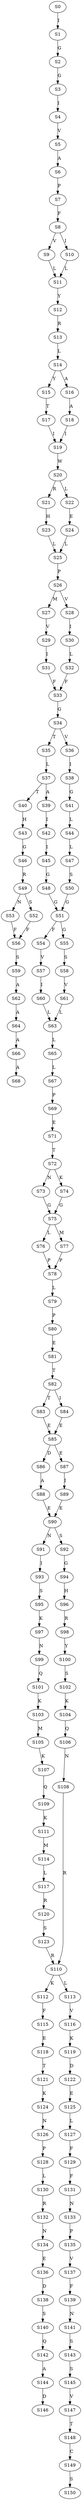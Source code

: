 strict digraph  {
	S0 -> S1 [ label = I ];
	S1 -> S2 [ label = G ];
	S2 -> S3 [ label = G ];
	S3 -> S4 [ label = I ];
	S4 -> S5 [ label = V ];
	S5 -> S6 [ label = A ];
	S6 -> S7 [ label = P ];
	S7 -> S8 [ label = F ];
	S8 -> S9 [ label = V ];
	S8 -> S10 [ label = I ];
	S9 -> S11 [ label = L ];
	S10 -> S11 [ label = L ];
	S11 -> S12 [ label = Y ];
	S12 -> S13 [ label = R ];
	S13 -> S14 [ label = L ];
	S14 -> S15 [ label = Y ];
	S14 -> S16 [ label = A ];
	S15 -> S17 [ label = T ];
	S16 -> S18 [ label = A ];
	S17 -> S19 [ label = I ];
	S18 -> S19 [ label = I ];
	S19 -> S20 [ label = W ];
	S20 -> S21 [ label = R ];
	S20 -> S22 [ label = L ];
	S21 -> S23 [ label = H ];
	S22 -> S24 [ label = E ];
	S23 -> S25 [ label = L ];
	S24 -> S25 [ label = L ];
	S25 -> S26 [ label = P ];
	S26 -> S27 [ label = M ];
	S26 -> S28 [ label = V ];
	S27 -> S29 [ label = V ];
	S28 -> S30 [ label = I ];
	S29 -> S31 [ label = I ];
	S30 -> S32 [ label = L ];
	S31 -> S33 [ label = F ];
	S32 -> S33 [ label = F ];
	S33 -> S34 [ label = G ];
	S34 -> S35 [ label = T ];
	S34 -> S36 [ label = V ];
	S35 -> S37 [ label = L ];
	S36 -> S38 [ label = I ];
	S37 -> S39 [ label = A ];
	S37 -> S40 [ label = T ];
	S38 -> S41 [ label = G ];
	S39 -> S42 [ label = I ];
	S40 -> S43 [ label = H ];
	S41 -> S44 [ label = L ];
	S42 -> S45 [ label = I ];
	S43 -> S46 [ label = G ];
	S44 -> S47 [ label = L ];
	S45 -> S48 [ label = G ];
	S46 -> S49 [ label = R ];
	S47 -> S50 [ label = S ];
	S48 -> S51 [ label = G ];
	S49 -> S52 [ label = S ];
	S49 -> S53 [ label = N ];
	S50 -> S51 [ label = G ];
	S51 -> S54 [ label = F ];
	S51 -> S55 [ label = G ];
	S52 -> S56 [ label = F ];
	S53 -> S56 [ label = F ];
	S54 -> S57 [ label = V ];
	S55 -> S58 [ label = S ];
	S56 -> S59 [ label = S ];
	S57 -> S60 [ label = I ];
	S58 -> S61 [ label = V ];
	S59 -> S62 [ label = A ];
	S60 -> S63 [ label = L ];
	S61 -> S63 [ label = L ];
	S62 -> S64 [ label = A ];
	S63 -> S65 [ label = L ];
	S64 -> S66 [ label = A ];
	S65 -> S67 [ label = L ];
	S66 -> S68 [ label = A ];
	S67 -> S69 [ label = P ];
	S69 -> S71 [ label = E ];
	S71 -> S72 [ label = T ];
	S72 -> S73 [ label = N ];
	S72 -> S74 [ label = K ];
	S73 -> S75 [ label = G ];
	S74 -> S75 [ label = G ];
	S75 -> S76 [ label = L ];
	S75 -> S77 [ label = M ];
	S76 -> S78 [ label = P ];
	S77 -> S78 [ label = P ];
	S78 -> S79 [ label = L ];
	S79 -> S80 [ label = P ];
	S80 -> S81 [ label = E ];
	S81 -> S82 [ label = T ];
	S82 -> S83 [ label = T ];
	S82 -> S84 [ label = I ];
	S83 -> S85 [ label = E ];
	S84 -> S85 [ label = E ];
	S85 -> S86 [ label = D ];
	S85 -> S87 [ label = E ];
	S86 -> S88 [ label = A ];
	S87 -> S89 [ label = I ];
	S88 -> S90 [ label = E ];
	S89 -> S90 [ label = E ];
	S90 -> S91 [ label = N ];
	S90 -> S92 [ label = S ];
	S91 -> S93 [ label = I ];
	S92 -> S94 [ label = G ];
	S93 -> S95 [ label = S ];
	S94 -> S96 [ label = H ];
	S95 -> S97 [ label = K ];
	S96 -> S98 [ label = R ];
	S97 -> S99 [ label = N ];
	S98 -> S100 [ label = Y ];
	S99 -> S101 [ label = Q ];
	S100 -> S102 [ label = S ];
	S101 -> S103 [ label = K ];
	S102 -> S104 [ label = K ];
	S103 -> S105 [ label = M ];
	S104 -> S106 [ label = Q ];
	S105 -> S107 [ label = K ];
	S106 -> S108 [ label = N ];
	S107 -> S109 [ label = Q ];
	S108 -> S110 [ label = R ];
	S109 -> S111 [ label = K ];
	S110 -> S112 [ label = K ];
	S110 -> S113 [ label = L ];
	S111 -> S114 [ label = M ];
	S112 -> S115 [ label = F ];
	S113 -> S116 [ label = V ];
	S114 -> S117 [ label = L ];
	S115 -> S118 [ label = E ];
	S116 -> S119 [ label = K ];
	S117 -> S120 [ label = R ];
	S118 -> S121 [ label = T ];
	S119 -> S122 [ label = D ];
	S120 -> S123 [ label = S ];
	S121 -> S124 [ label = K ];
	S122 -> S125 [ label = E ];
	S123 -> S110 [ label = R ];
	S124 -> S126 [ label = N ];
	S125 -> S127 [ label = L ];
	S126 -> S128 [ label = P ];
	S127 -> S129 [ label = F ];
	S128 -> S130 [ label = L ];
	S129 -> S131 [ label = F ];
	S130 -> S132 [ label = R ];
	S131 -> S133 [ label = N ];
	S132 -> S134 [ label = N ];
	S133 -> S135 [ label = P ];
	S134 -> S136 [ label = E ];
	S135 -> S137 [ label = V ];
	S136 -> S138 [ label = D ];
	S137 -> S139 [ label = F ];
	S138 -> S140 [ label = S ];
	S139 -> S141 [ label = N ];
	S140 -> S142 [ label = Q ];
	S141 -> S143 [ label = S ];
	S142 -> S144 [ label = A ];
	S143 -> S145 [ label = S ];
	S144 -> S146 [ label = D ];
	S145 -> S147 [ label = V ];
	S147 -> S148 [ label = T ];
	S148 -> S149 [ label = C ];
	S149 -> S150 [ label = S ];
}
